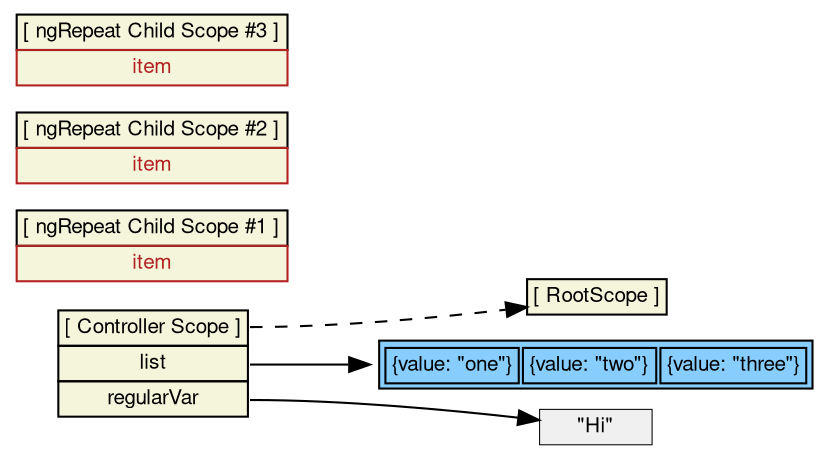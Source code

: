 digraph d {
	rankdir=LR
	nodesep=0.1
	node [fontname="Helvetica,Sans", fontsize=10, penwidth=0.5, margin="0.05, 0.04", height="0.2" ]

  /* scopes */
  node [shape=plaintext];
  root [label=<<table bgcolor="beige" border="0" cellborder="1" cellpadding="2" cellspacing="0">
  <tr><td port="proto">[ RootScope ]</td></tr></table>>]
  parent [label=<<table bgcolor="beige" border="0" cellborder="1" cellpadding="2" cellspacing="0">
  <tr><td port="proto">[ Controller Scope ]</td></tr>
  <tr><td port="list">list</td></tr>
  <tr><td port="regularVar">regularVar</td></tr>
  </table>>]
  child1 [label=<<table bgcolor="beige" border="0" cellborder="1" cellpadding="2" cellspacing="0">
  <tr><td port="proto">[ ngRepeat Child Scope #1 ]</td></tr>
  <tr><td port="item" color="firebrick"><font color="firebrick">item</font></td></tr>
  </table>>]
  child2 [label=<<table bgcolor="beige" border="0" cellborder="1" cellpadding="2" cellspacing="0">
  <tr><td port="proto">[ ngRepeat Child Scope #2 ]</td></tr>
  <tr><td port="item" color="firebrick"><font color="firebrick">item</font></td></tr>
  </table>>]
  child3 [label=<<table bgcolor="beige" border="0" cellborder="1" cellpadding="2" cellspacing="0">
  <tr><td port="proto">[ ngRepeat Child Scope #3 ]</td></tr>
  <tr><td port="item" color="firebrick"><font color="firebrick">item</font></td></tr>
  </table>>]

  /* objects */
  list [label=<<table bgcolor="skyblue1" border="1" cellborder="1" cellpadding="2" cellspacing="2">
  <tr><td port="obj1">{value: "one"}</td><td port="obj2">{value: "two"}</td><td port="obj3">{value: "three"}</td></tr></table>>]

  /* literals */
  node [fillcolor=gray94, shape=box, style=filled]
  Hi [label="\"Hi\""]

  /* references */
  parent:proto -> root:proto [style = dashed]
  parent:list -> list
  parent:regularVar -> Hi
}
